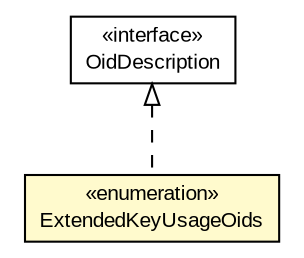 #!/usr/local/bin/dot
#
# Class diagram 
# Generated by UMLGraph version R5_6-24-gf6e263 (http://www.umlgraph.org/)
#

digraph G {
	edge [fontname="arial",fontsize=10,labelfontname="arial",labelfontsize=10];
	node [fontname="arial",fontsize=10,shape=plaintext];
	nodesep=0.25;
	ranksep=0.5;
	// eu.europa.esig.dss.OidDescription
	c352053 [label=<<table title="eu.europa.esig.dss.OidDescription" border="0" cellborder="1" cellspacing="0" cellpadding="2" port="p" href="./OidDescription.html">
		<tr><td><table border="0" cellspacing="0" cellpadding="1">
<tr><td align="center" balign="center"> &#171;interface&#187; </td></tr>
<tr><td align="center" balign="center"> OidDescription </td></tr>
		</table></td></tr>
		</table>>, URL="./OidDescription.html", fontname="arial", fontcolor="black", fontsize=10.0];
	// eu.europa.esig.dss.ExtendedKeyUsageOids
	c352057 [label=<<table title="eu.europa.esig.dss.ExtendedKeyUsageOids" border="0" cellborder="1" cellspacing="0" cellpadding="2" port="p" bgcolor="lemonChiffon" href="./ExtendedKeyUsageOids.html">
		<tr><td><table border="0" cellspacing="0" cellpadding="1">
<tr><td align="center" balign="center"> &#171;enumeration&#187; </td></tr>
<tr><td align="center" balign="center"> ExtendedKeyUsageOids </td></tr>
		</table></td></tr>
		</table>>, URL="./ExtendedKeyUsageOids.html", fontname="arial", fontcolor="black", fontsize=10.0];
	//eu.europa.esig.dss.ExtendedKeyUsageOids implements eu.europa.esig.dss.OidDescription
	c352053:p -> c352057:p [dir=back,arrowtail=empty,style=dashed];
}

